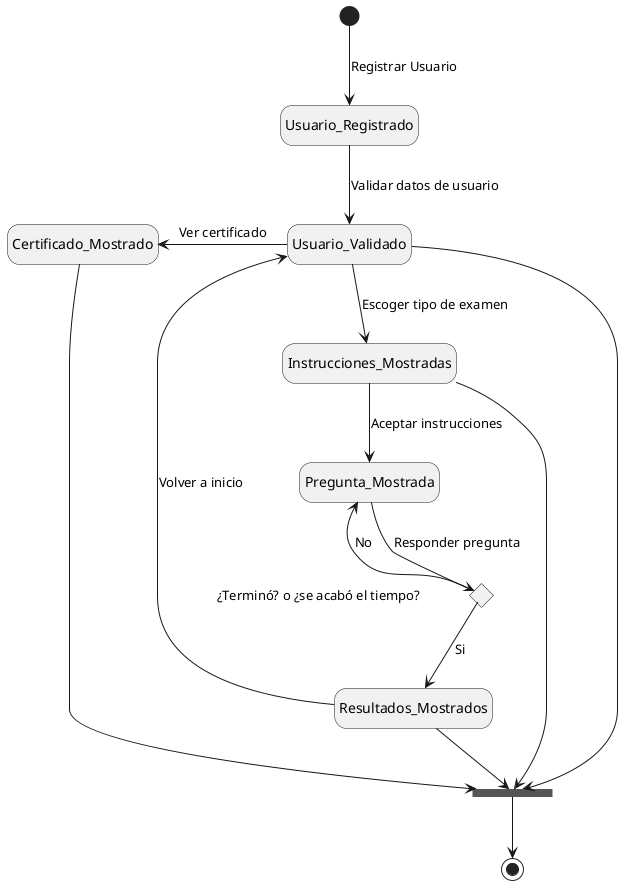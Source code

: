 @startuml Project-StateDiagram
state join_state <<join>>
state c <<choice>>

hide empty description

<style>
note {
    LineColor transparent
    BackgroundColor transparent
}
</style>

[*] --> Usuario_Registrado : Registrar Usuario
Usuario_Registrado -down-> Usuario_Validado : Validar datos de usuario
Usuario_Validado -down-> Instrucciones_Mostradas : Escoger tipo de examen
Instrucciones_Mostradas -down-> Pregunta_Mostrada : Aceptar instrucciones
Pregunta_Mostrada -down-> c : Responder pregunta
c -up-> Pregunta_Mostrada : No
c -down-> Resultados_Mostrados : Si
Resultados_Mostrados --> join_state

note left of c
    ¿Terminó? o ¿se acabó el tiempo?
end note

Resultados_Mostrados -left-> Usuario_Validado : Volver a inicio
Usuario_Validado -right-> join_state
Instrucciones_Mostradas -right-> join_state
Usuario_Validado -left-> Certificado_Mostrado : Ver certificado
Certificado_Mostrado -down-> join_state
join_state --> [*]

@enduml